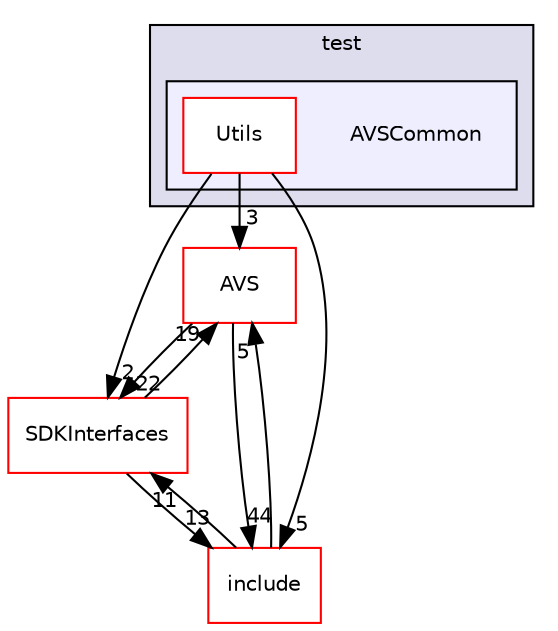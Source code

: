 digraph "/workplace/avs-device-sdk/AVSCommon/Utils/test/AVSCommon" {
  compound=true
  node [ fontsize="10", fontname="Helvetica"];
  edge [ labelfontsize="10", labelfontname="Helvetica"];
  subgraph clusterdir_2d9894417dd95d1842540bac6666188a {
    graph [ bgcolor="#ddddee", pencolor="black", label="test" fontname="Helvetica", fontsize="10", URL="dir_2d9894417dd95d1842540bac6666188a.html"]
  subgraph clusterdir_a56f36adbd781f5c7d9895fa2d100c85 {
    graph [ bgcolor="#eeeeff", pencolor="black", label="" URL="dir_a56f36adbd781f5c7d9895fa2d100c85.html"];
    dir_a56f36adbd781f5c7d9895fa2d100c85 [shape=plaintext label="AVSCommon"];
    dir_834bf911d49030c30073fd5ed0d05185 [shape=box label="Utils" color="red" fillcolor="white" style="filled" URL="dir_834bf911d49030c30073fd5ed0d05185.html"];
  }
  }
  dir_80711c2a226d5fced33fce22558d3784 [shape=box label="AVS" fillcolor="white" style="filled" color="red" URL="dir_80711c2a226d5fced33fce22558d3784.html"];
  dir_97afc8111b754cf401b73024f872f45d [shape=box label="SDKInterfaces" fillcolor="white" style="filled" color="red" URL="dir_97afc8111b754cf401b73024f872f45d.html"];
  dir_957fc395b73dfe8b64ee3f74464f588a [shape=box label="include" fillcolor="white" style="filled" color="red" URL="dir_957fc395b73dfe8b64ee3f74464f588a.html"];
  dir_80711c2a226d5fced33fce22558d3784->dir_97afc8111b754cf401b73024f872f45d [headlabel="22", labeldistance=1.5 headhref="dir_000043_000016.html"];
  dir_80711c2a226d5fced33fce22558d3784->dir_957fc395b73dfe8b64ee3f74464f588a [headlabel="44", labeldistance=1.5 headhref="dir_000043_000080.html"];
  dir_97afc8111b754cf401b73024f872f45d->dir_80711c2a226d5fced33fce22558d3784 [headlabel="19", labeldistance=1.5 headhref="dir_000016_000043.html"];
  dir_97afc8111b754cf401b73024f872f45d->dir_957fc395b73dfe8b64ee3f74464f588a [headlabel="13", labeldistance=1.5 headhref="dir_000016_000080.html"];
  dir_834bf911d49030c30073fd5ed0d05185->dir_80711c2a226d5fced33fce22558d3784 [headlabel="3", labeldistance=1.5 headhref="dir_000065_000043.html"];
  dir_834bf911d49030c30073fd5ed0d05185->dir_97afc8111b754cf401b73024f872f45d [headlabel="2", labeldistance=1.5 headhref="dir_000065_000016.html"];
  dir_834bf911d49030c30073fd5ed0d05185->dir_957fc395b73dfe8b64ee3f74464f588a [headlabel="5", labeldistance=1.5 headhref="dir_000065_000080.html"];
  dir_957fc395b73dfe8b64ee3f74464f588a->dir_80711c2a226d5fced33fce22558d3784 [headlabel="5", labeldistance=1.5 headhref="dir_000080_000043.html"];
  dir_957fc395b73dfe8b64ee3f74464f588a->dir_97afc8111b754cf401b73024f872f45d [headlabel="11", labeldistance=1.5 headhref="dir_000080_000016.html"];
}

